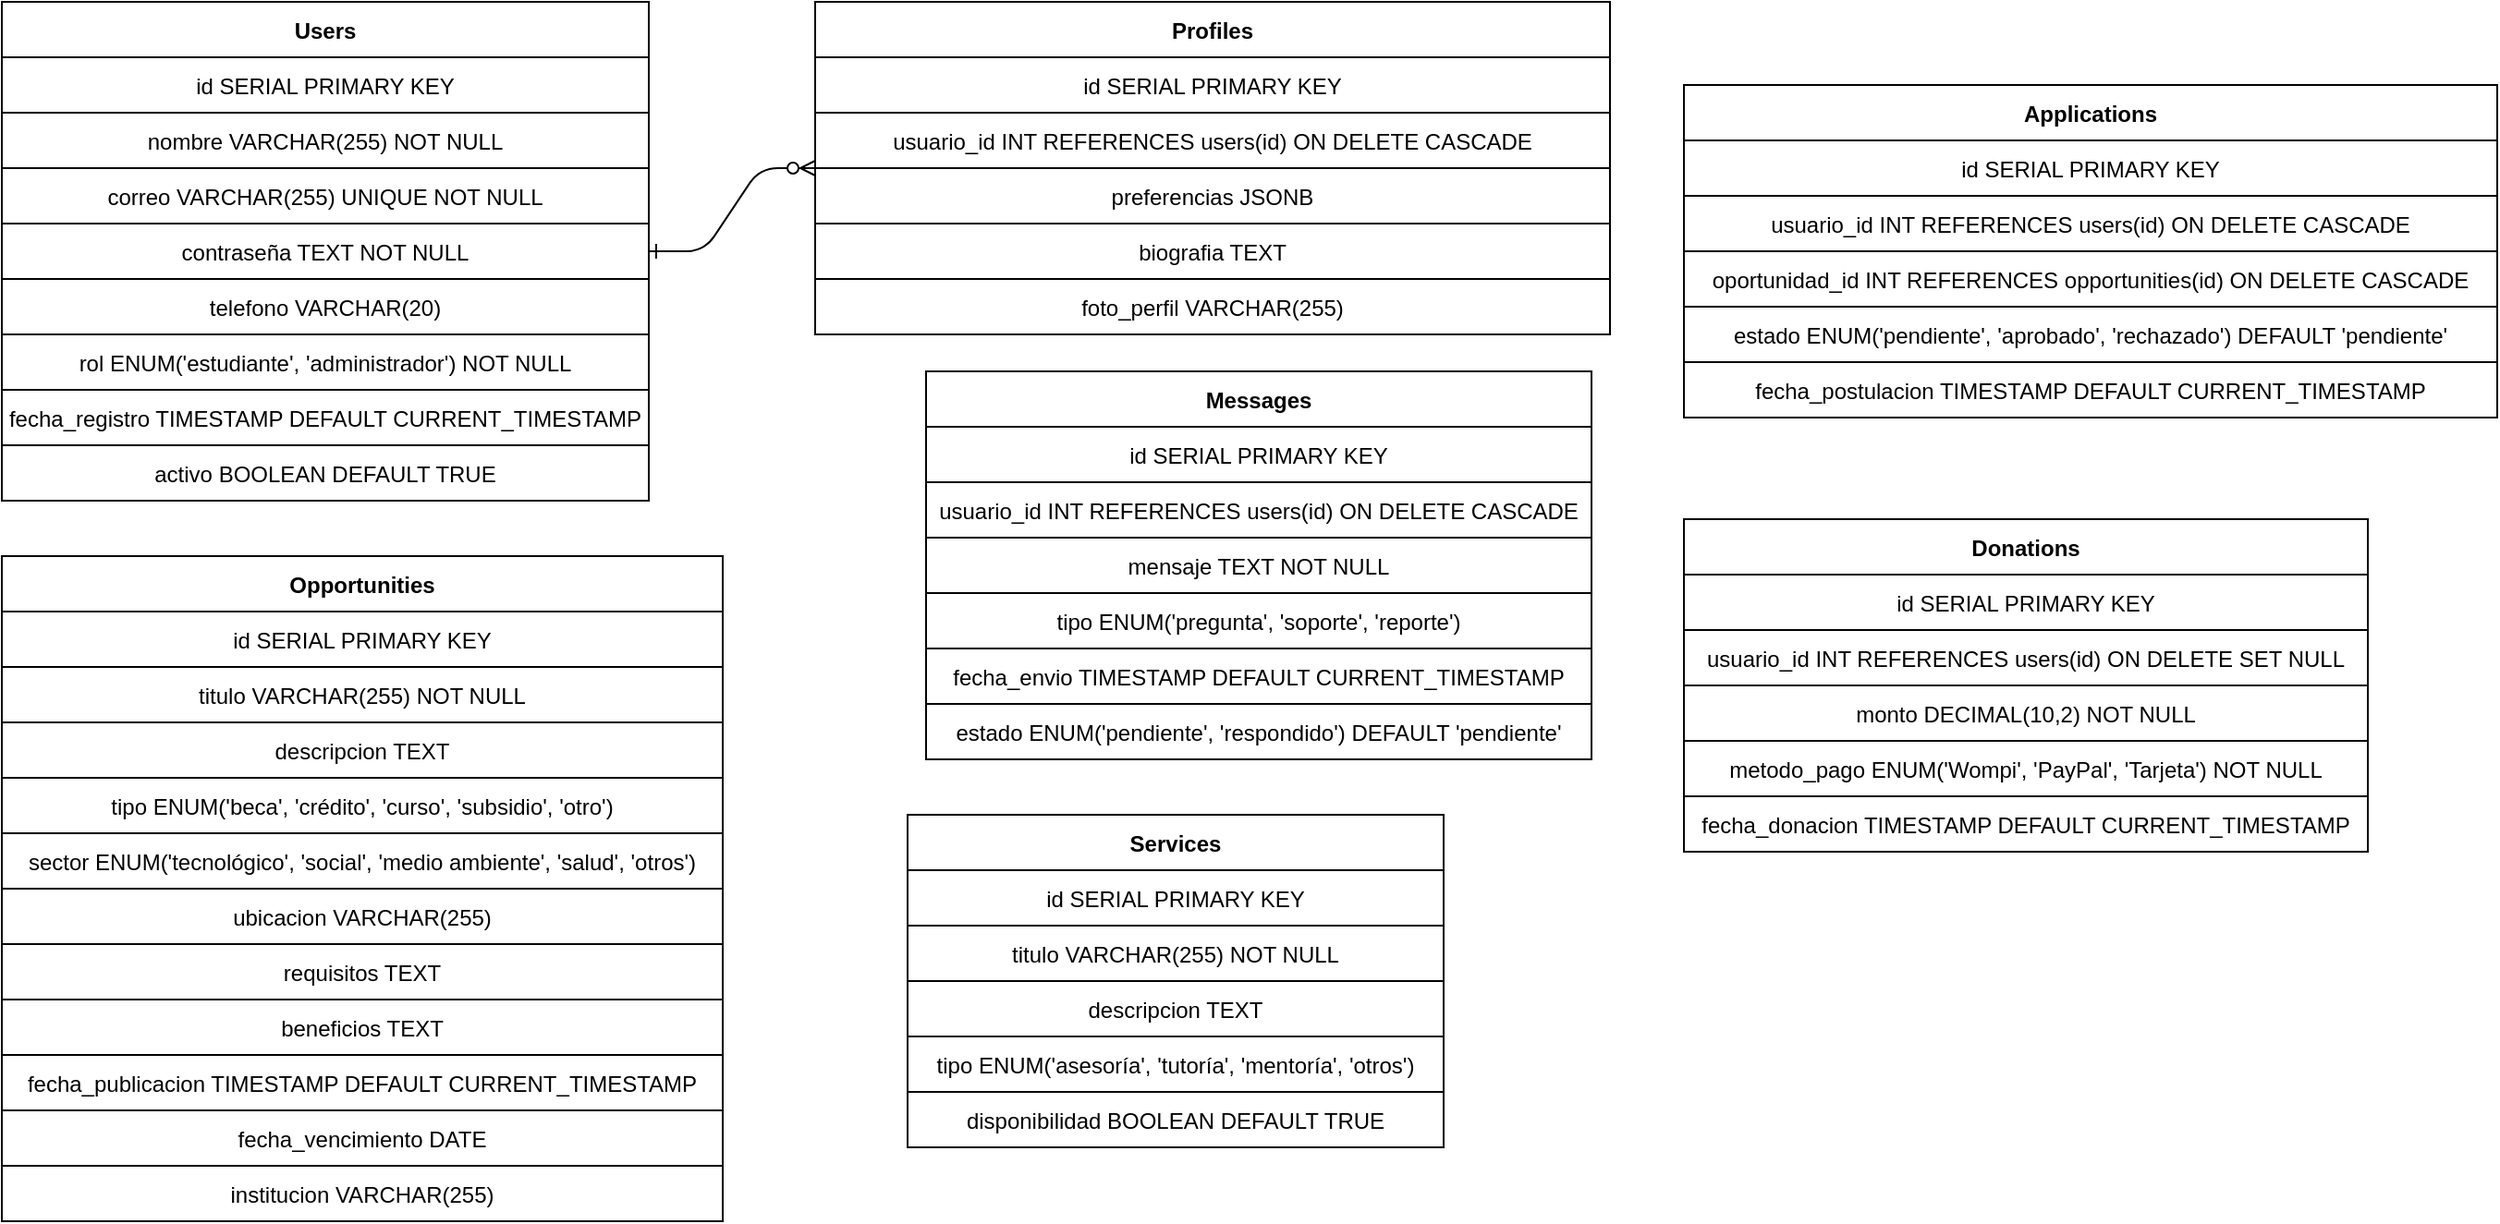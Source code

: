 <mxfile version="26.0.11">
  <diagram id="0KJDrOkrG47IMkpd2mkS" name="Página-1">
    <mxGraphModel dx="1493" dy="579" grid="1" gridSize="10" guides="1" tooltips="1" connect="1" arrows="1" fold="1" page="1" pageScale="1.5" pageWidth="1100" pageHeight="1500" math="0" shadow="0">
      <root>
        <mxCell id="0" />
        <mxCell id="1" parent="0" />
        <mxCell id="users" value="Users" style="shape=table;startSize=30;container=1;childLayout=tableLayout;fixedRows=1;rowLines=0;fontStyle=1;align=center;resizeLast=1;" parent="1" vertex="1">
          <mxGeometry x="190" y="200" width="350" height="270" as="geometry" />
        </mxCell>
        <mxCell id="users_id" value="id SERIAL PRIMARY KEY" parent="users" vertex="1">
          <mxGeometry y="30" width="350" height="30" as="geometry" />
        </mxCell>
        <mxCell id="users_nombre" value="nombre VARCHAR(255) NOT NULL" parent="users" vertex="1">
          <mxGeometry y="60" width="350" height="30" as="geometry" />
        </mxCell>
        <mxCell id="users_correo" value="correo VARCHAR(255) UNIQUE NOT NULL" parent="users" vertex="1">
          <mxGeometry y="90" width="350" height="30" as="geometry" />
        </mxCell>
        <mxCell id="users_contraseña" value="contraseña TEXT NOT NULL" parent="users" vertex="1">
          <mxGeometry y="120" width="350" height="30" as="geometry" />
        </mxCell>
        <mxCell id="users_telefono" value="telefono VARCHAR(20)" parent="users" vertex="1">
          <mxGeometry y="150" width="350" height="30" as="geometry" />
        </mxCell>
        <mxCell id="users_rol" value="rol ENUM(&#39;estudiante&#39;, &#39;administrador&#39;) NOT NULL" parent="users" vertex="1">
          <mxGeometry y="180" width="350" height="30" as="geometry" />
        </mxCell>
        <mxCell id="users_fecha_registro" value="fecha_registro TIMESTAMP DEFAULT CURRENT_TIMESTAMP" parent="users" vertex="1">
          <mxGeometry y="210" width="350" height="30" as="geometry" />
        </mxCell>
        <mxCell id="users_activo" value="activo BOOLEAN DEFAULT TRUE" parent="users" vertex="1">
          <mxGeometry y="240" width="350" height="30" as="geometry" />
        </mxCell>
        <mxCell id="profiles" value="Profiles" style="shape=table;startSize=30;container=1;childLayout=tableLayout;fixedRows=1;rowLines=0;fontStyle=1;align=center;resizeLast=1;" parent="1" vertex="1">
          <mxGeometry x="630" y="200" width="430" height="180" as="geometry" />
        </mxCell>
        <mxCell id="profiles_id" value="id SERIAL PRIMARY KEY" parent="profiles" vertex="1">
          <mxGeometry y="30" width="430" height="30" as="geometry" />
        </mxCell>
        <mxCell id="profiles_usuario_id" value="usuario_id INT REFERENCES users(id) ON DELETE CASCADE" parent="profiles" vertex="1">
          <mxGeometry y="60" width="430" height="30" as="geometry" />
        </mxCell>
        <mxCell id="profiles_preferencias" value="preferencias JSONB" parent="profiles" vertex="1">
          <mxGeometry y="90" width="430" height="30" as="geometry" />
        </mxCell>
        <mxCell id="profiles_biografia" value="biografia TEXT" parent="profiles" vertex="1">
          <mxGeometry y="120" width="430" height="30" as="geometry" />
        </mxCell>
        <mxCell id="profiles_foto_perfil" value="foto_perfil VARCHAR(255)" parent="profiles" vertex="1">
          <mxGeometry y="150" width="430" height="30" as="geometry" />
        </mxCell>
        <mxCell id="rel_users_profiles" value="" style="edgeStyle=entityRelationEdgeStyle;endArrow=ERzeroToMany;startArrow=ERone;endFill=1;startFill=0;" parent="1" source="users" target="profiles" edge="1">
          <mxGeometry width="100" height="100" relative="1" as="geometry" />
          <mxPoint x="350" y="150" as="sourcePoint" />
          <mxPoint x="400" y="150" as="targetPoint" />
        </mxCell>
        <mxCell id="opportunities" value="Opportunities" style="shape=table;startSize=30;container=1;childLayout=tableLayout;fixedRows=1;rowLines=0;fontStyle=1;align=center;resizeLast=1;" parent="1" vertex="1">
          <mxGeometry x="190" y="500" width="390" height="360" as="geometry" />
        </mxCell>
        <mxCell id="opportunities_id" value="id SERIAL PRIMARY KEY" parent="opportunities" vertex="1">
          <mxGeometry y="30" width="390" height="30" as="geometry" />
        </mxCell>
        <mxCell id="opportunities_titulo" value="titulo VARCHAR(255) NOT NULL" parent="opportunities" vertex="1">
          <mxGeometry y="60" width="390" height="30" as="geometry" />
        </mxCell>
        <mxCell id="opportunities_descripcion" value="descripcion TEXT" parent="opportunities" vertex="1">
          <mxGeometry y="90" width="390" height="30" as="geometry" />
        </mxCell>
        <mxCell id="opportunities_tipo" value="tipo ENUM(&#39;beca&#39;, &#39;crédito&#39;, &#39;curso&#39;, &#39;subsidio&#39;, &#39;otro&#39;)" parent="opportunities" vertex="1">
          <mxGeometry y="120" width="390" height="30" as="geometry" />
        </mxCell>
        <mxCell id="opportunities_sector" value="sector ENUM(&#39;tecnológico&#39;, &#39;social&#39;, &#39;medio ambiente&#39;, &#39;salud&#39;, &#39;otros&#39;)" parent="opportunities" vertex="1">
          <mxGeometry y="150" width="390" height="30" as="geometry" />
        </mxCell>
        <mxCell id="opportunities_ubicacion" value="ubicacion VARCHAR(255)" parent="opportunities" vertex="1">
          <mxGeometry y="180" width="390" height="30" as="geometry" />
        </mxCell>
        <mxCell id="opportunities_requisitos" value="requisitos TEXT" parent="opportunities" vertex="1">
          <mxGeometry y="210" width="390" height="30" as="geometry" />
        </mxCell>
        <mxCell id="opportunities_beneficios" value="beneficios TEXT" parent="opportunities" vertex="1">
          <mxGeometry y="240" width="390" height="30" as="geometry" />
        </mxCell>
        <mxCell id="opportunities_fecha_publicacion" value="fecha_publicacion TIMESTAMP DEFAULT CURRENT_TIMESTAMP" parent="opportunities" vertex="1">
          <mxGeometry y="270" width="390" height="30" as="geometry" />
        </mxCell>
        <mxCell id="opportunities_fecha_vencimiento" value="fecha_vencimiento DATE" parent="opportunities" vertex="1">
          <mxGeometry y="300" width="390" height="30" as="geometry" />
        </mxCell>
        <mxCell id="opportunities_institucion" value="institucion VARCHAR(255)" parent="opportunities" vertex="1">
          <mxGeometry y="330" width="390" height="30" as="geometry" />
        </mxCell>
        <mxCell id="applications" value="Applications" style="shape=table;startSize=30;container=1;childLayout=tableLayout;fixedRows=1;rowLines=0;fontStyle=1;align=center;resizeLast=1;" parent="1" vertex="1">
          <mxGeometry x="1100" y="245" width="440" height="180" as="geometry" />
        </mxCell>
        <mxCell id="applications_id" value="id SERIAL PRIMARY KEY" parent="applications" vertex="1">
          <mxGeometry y="30" width="440" height="30" as="geometry" />
        </mxCell>
        <mxCell id="applications_usuario_id" value="usuario_id INT REFERENCES users(id) ON DELETE CASCADE" parent="applications" vertex="1">
          <mxGeometry y="60" width="440" height="30" as="geometry" />
        </mxCell>
        <mxCell id="applications_oportunidad_id" value="oportunidad_id INT REFERENCES opportunities(id) ON DELETE CASCADE" parent="applications" vertex="1">
          <mxGeometry y="90" width="440" height="30" as="geometry" />
        </mxCell>
        <mxCell id="applications_estado" value="estado ENUM(&#39;pendiente&#39;, &#39;aprobado&#39;, &#39;rechazado&#39;) DEFAULT &#39;pendiente&#39;" parent="applications" vertex="1">
          <mxGeometry y="120" width="440" height="30" as="geometry" />
        </mxCell>
        <mxCell id="applications_fecha_postulacion" value="fecha_postulacion TIMESTAMP DEFAULT CURRENT_TIMESTAMP" parent="applications" vertex="1">
          <mxGeometry y="150" width="440" height="30" as="geometry" />
        </mxCell>
        <mxCell id="donations" value="Donations" style="shape=table;startSize=30;container=1;childLayout=tableLayout;fixedRows=1;rowLines=0;fontStyle=1;align=center;resizeLast=1;" parent="1" vertex="1">
          <mxGeometry x="1100" y="480" width="370" height="180" as="geometry" />
        </mxCell>
        <mxCell id="donations_id" value="id SERIAL PRIMARY KEY" parent="donations" vertex="1">
          <mxGeometry y="30" width="370" height="30" as="geometry" />
        </mxCell>
        <mxCell id="donations_usuario_id" value="usuario_id INT REFERENCES users(id) ON DELETE SET NULL" parent="donations" vertex="1">
          <mxGeometry y="60" width="370" height="30" as="geometry" />
        </mxCell>
        <mxCell id="donations_monto" value="monto DECIMAL(10,2) NOT NULL" parent="donations" vertex="1">
          <mxGeometry y="90" width="370" height="30" as="geometry" />
        </mxCell>
        <mxCell id="donations_metodo_pago" value="metodo_pago ENUM(&#39;Wompi&#39;, &#39;PayPal&#39;, &#39;Tarjeta&#39;) NOT NULL" parent="donations" vertex="1">
          <mxGeometry y="120" width="370" height="30" as="geometry" />
        </mxCell>
        <mxCell id="donations_fecha_donacion" value="fecha_donacion TIMESTAMP DEFAULT CURRENT_TIMESTAMP" parent="donations" vertex="1">
          <mxGeometry y="150" width="370" height="30" as="geometry" />
        </mxCell>
        <mxCell id="services" value="Services" style="shape=table;startSize=30;container=1;childLayout=tableLayout;fixedRows=1;rowLines=0;fontStyle=1;align=center;resizeLast=1;" parent="1" vertex="1">
          <mxGeometry x="680" y="640" width="290" height="180" as="geometry" />
        </mxCell>
        <mxCell id="services_id" value="id SERIAL PRIMARY KEY" parent="services" vertex="1">
          <mxGeometry y="30" width="290" height="30" as="geometry" />
        </mxCell>
        <mxCell id="services_titulo" value="titulo VARCHAR(255) NOT NULL" parent="services" vertex="1">
          <mxGeometry y="60" width="290" height="30" as="geometry" />
        </mxCell>
        <mxCell id="services_descripcion" value="descripcion TEXT" parent="services" vertex="1">
          <mxGeometry y="90" width="290" height="30" as="geometry" />
        </mxCell>
        <mxCell id="services_tipo" value="tipo ENUM(&#39;asesoría&#39;, &#39;tutoría&#39;, &#39;mentoría&#39;, &#39;otros&#39;)" parent="services" vertex="1">
          <mxGeometry y="120" width="290" height="30" as="geometry" />
        </mxCell>
        <mxCell id="services_disponibilidad" value="disponibilidad BOOLEAN DEFAULT TRUE" parent="services" vertex="1">
          <mxGeometry y="150" width="290" height="30" as="geometry" />
        </mxCell>
        <mxCell id="messages" value="Messages" style="shape=table;startSize=30;container=1;childLayout=tableLayout;fixedRows=1;rowLines=0;fontStyle=1;align=center;resizeLast=1;" parent="1" vertex="1">
          <mxGeometry x="690" y="400" width="360" height="210" as="geometry" />
        </mxCell>
        <mxCell id="messages_id" value="id SERIAL PRIMARY KEY" parent="messages" vertex="1">
          <mxGeometry y="30" width="360" height="30" as="geometry" />
        </mxCell>
        <mxCell id="messages_usuario_id" value="usuario_id INT REFERENCES users(id) ON DELETE CASCADE" parent="messages" vertex="1">
          <mxGeometry y="60" width="360" height="30" as="geometry" />
        </mxCell>
        <mxCell id="messages_mensaje" value="mensaje TEXT NOT NULL" parent="messages" vertex="1">
          <mxGeometry y="90" width="360" height="30" as="geometry" />
        </mxCell>
        <mxCell id="messages_tipo" value="tipo ENUM(&#39;pregunta&#39;, &#39;soporte&#39;, &#39;reporte&#39;)" parent="messages" vertex="1">
          <mxGeometry y="120" width="360" height="30" as="geometry" />
        </mxCell>
        <mxCell id="messages_fecha_envio" value="fecha_envio TIMESTAMP DEFAULT CURRENT_TIMESTAMP" parent="messages" vertex="1">
          <mxGeometry y="150" width="360" height="30" as="geometry" />
        </mxCell>
        <mxCell id="messages_estado" value="estado ENUM(&#39;pendiente&#39;, &#39;respondido&#39;) DEFAULT &#39;pendiente&#39;" parent="messages" vertex="1">
          <mxGeometry y="180" width="360" height="30" as="geometry" />
        </mxCell>
      </root>
    </mxGraphModel>
  </diagram>
</mxfile>
